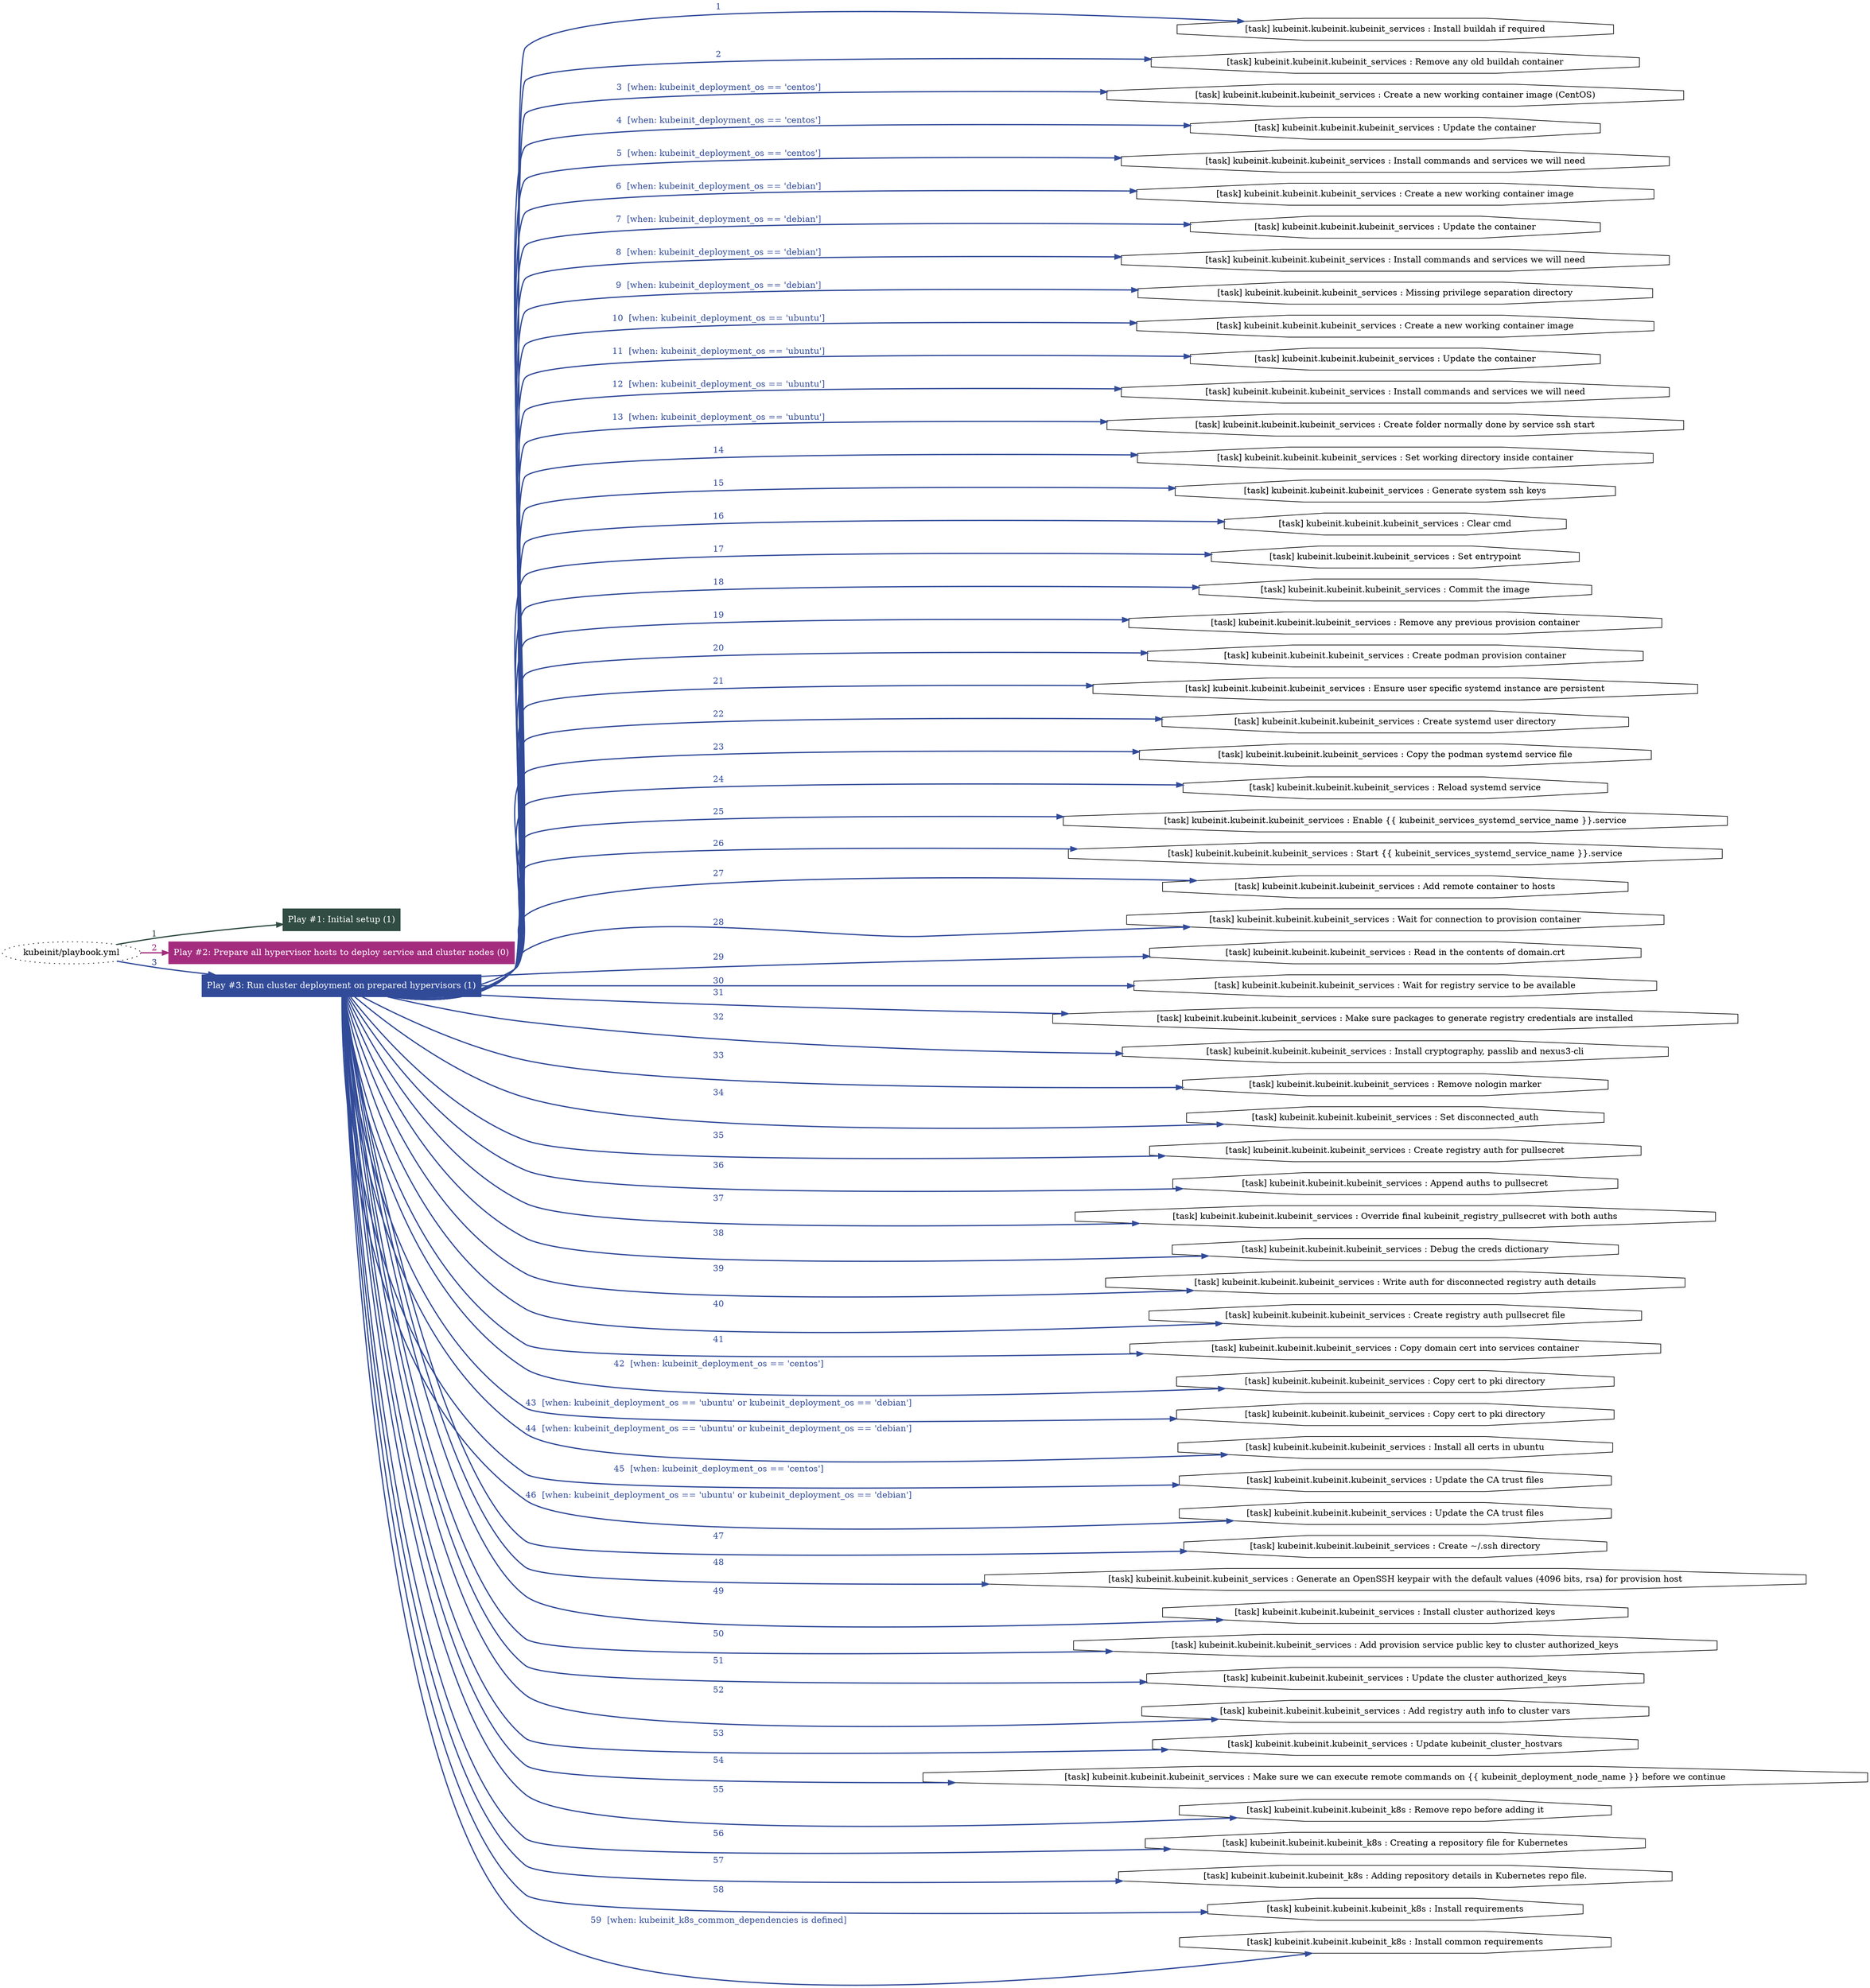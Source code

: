 digraph "kubeinit/playbook.yml "{
	graph [concentrate=true ordering=in rankdir=LR ratio=fill]
	edge [esep=5 sep=10]
	"kubeinit/playbook.yml" [id=root_node style=dotted]
	subgraph "Play #1: Initial setup (1) "{
		"Play #1: Initial setup (1)" [color="#304c43" fontcolor="#ffffff" id="play_4c361675-2ccd-4e3a-9730-d278a447b177" shape=box style=filled tooltip=localhost]
		"kubeinit/playbook.yml" -> "Play #1: Initial setup (1)" [label=1 color="#304c43" fontcolor="#304c43" id="edge_ea2b6cf7-b6ee-4f47-b026-4bc7d19e4ea7" style=bold]
	}
	subgraph "Play #2: Prepare all hypervisor hosts to deploy service and cluster nodes (0) "{
		"Play #2: Prepare all hypervisor hosts to deploy service and cluster nodes (0)" [color="#a42c7e" fontcolor="#ffffff" id="play_684c9bb8-cc2f-44a5-a1d9-09beeee3250e" shape=box style=filled tooltip=""]
		"kubeinit/playbook.yml" -> "Play #2: Prepare all hypervisor hosts to deploy service and cluster nodes (0)" [label=2 color="#a42c7e" fontcolor="#a42c7e" id="edge_92258394-5dae-44e9-9a3e-6a851a195025" style=bold]
	}
	subgraph "Play #3: Run cluster deployment on prepared hypervisors (1) "{
		"Play #3: Run cluster deployment on prepared hypervisors (1)" [color="#324b99" fontcolor="#ffffff" id="play_2f5b1942-d1b2-4388-88f4-be7b4ebcdee6" shape=box style=filled tooltip=localhost]
		"kubeinit/playbook.yml" -> "Play #3: Run cluster deployment on prepared hypervisors (1)" [label=3 color="#324b99" fontcolor="#324b99" id="edge_55c9189c-23e9-4cc6-be44-18572581a17d" style=bold]
		"task_38b94535-0232-43d9-b567-c523124a6682" [label="[task] kubeinit.kubeinit.kubeinit_services : Install buildah if required" id="task_38b94535-0232-43d9-b567-c523124a6682" shape=octagon tooltip="[task] kubeinit.kubeinit.kubeinit_services : Install buildah if required"]
		"Play #3: Run cluster deployment on prepared hypervisors (1)" -> "task_38b94535-0232-43d9-b567-c523124a6682" [label=1 color="#324b99" fontcolor="#324b99" id="edge_d7a3cab5-91b1-426e-be50-46156ba3369a" style=bold]
		"task_89713e4e-8779-49fa-b3d2-84dde89b46bc" [label="[task] kubeinit.kubeinit.kubeinit_services : Remove any old buildah container" id="task_89713e4e-8779-49fa-b3d2-84dde89b46bc" shape=octagon tooltip="[task] kubeinit.kubeinit.kubeinit_services : Remove any old buildah container"]
		"Play #3: Run cluster deployment on prepared hypervisors (1)" -> "task_89713e4e-8779-49fa-b3d2-84dde89b46bc" [label=2 color="#324b99" fontcolor="#324b99" id="edge_303d8046-b77e-4a90-871b-91448596e6d6" style=bold]
		"task_7e2550ec-0dd3-46d9-9e0e-d7a8339ed630" [label="[task] kubeinit.kubeinit.kubeinit_services : Create a new working container image (CentOS)" id="task_7e2550ec-0dd3-46d9-9e0e-d7a8339ed630" shape=octagon tooltip="[task] kubeinit.kubeinit.kubeinit_services : Create a new working container image (CentOS)"]
		"Play #3: Run cluster deployment on prepared hypervisors (1)" -> "task_7e2550ec-0dd3-46d9-9e0e-d7a8339ed630" [label="3  [when: kubeinit_deployment_os == 'centos']" color="#324b99" fontcolor="#324b99" id="edge_382f915c-02b4-4723-b899-cccbe967dcbc" style=bold]
		"task_1e496914-e1ee-43e4-8020-40ce90c49108" [label="[task] kubeinit.kubeinit.kubeinit_services : Update the container" id="task_1e496914-e1ee-43e4-8020-40ce90c49108" shape=octagon tooltip="[task] kubeinit.kubeinit.kubeinit_services : Update the container"]
		"Play #3: Run cluster deployment on prepared hypervisors (1)" -> "task_1e496914-e1ee-43e4-8020-40ce90c49108" [label="4  [when: kubeinit_deployment_os == 'centos']" color="#324b99" fontcolor="#324b99" id="edge_f335cbed-1eea-4fea-ab25-e55c25db96c1" style=bold]
		"task_97175fe7-ad37-493d-8742-8729d8a9339e" [label="[task] kubeinit.kubeinit.kubeinit_services : Install commands and services we will need" id="task_97175fe7-ad37-493d-8742-8729d8a9339e" shape=octagon tooltip="[task] kubeinit.kubeinit.kubeinit_services : Install commands and services we will need"]
		"Play #3: Run cluster deployment on prepared hypervisors (1)" -> "task_97175fe7-ad37-493d-8742-8729d8a9339e" [label="5  [when: kubeinit_deployment_os == 'centos']" color="#324b99" fontcolor="#324b99" id="edge_e98ef06b-4186-472a-a687-6355fb729c2a" style=bold]
		"task_1ef2dd07-0397-4392-9b82-027f1a170c19" [label="[task] kubeinit.kubeinit.kubeinit_services : Create a new working container image" id="task_1ef2dd07-0397-4392-9b82-027f1a170c19" shape=octagon tooltip="[task] kubeinit.kubeinit.kubeinit_services : Create a new working container image"]
		"Play #3: Run cluster deployment on prepared hypervisors (1)" -> "task_1ef2dd07-0397-4392-9b82-027f1a170c19" [label="6  [when: kubeinit_deployment_os == 'debian']" color="#324b99" fontcolor="#324b99" id="edge_8d230514-fd7a-41c6-96f2-1505c18a2b3e" style=bold]
		"task_a130b004-9a15-44af-9b9f-e3c3e3a84a4a" [label="[task] kubeinit.kubeinit.kubeinit_services : Update the container" id="task_a130b004-9a15-44af-9b9f-e3c3e3a84a4a" shape=octagon tooltip="[task] kubeinit.kubeinit.kubeinit_services : Update the container"]
		"Play #3: Run cluster deployment on prepared hypervisors (1)" -> "task_a130b004-9a15-44af-9b9f-e3c3e3a84a4a" [label="7  [when: kubeinit_deployment_os == 'debian']" color="#324b99" fontcolor="#324b99" id="edge_92cd36e3-ab47-4d10-801f-7c24a977c416" style=bold]
		"task_b8d65762-f229-48df-9ae8-c9b7ba24c9e7" [label="[task] kubeinit.kubeinit.kubeinit_services : Install commands and services we will need" id="task_b8d65762-f229-48df-9ae8-c9b7ba24c9e7" shape=octagon tooltip="[task] kubeinit.kubeinit.kubeinit_services : Install commands and services we will need"]
		"Play #3: Run cluster deployment on prepared hypervisors (1)" -> "task_b8d65762-f229-48df-9ae8-c9b7ba24c9e7" [label="8  [when: kubeinit_deployment_os == 'debian']" color="#324b99" fontcolor="#324b99" id="edge_01a88612-1432-4533-9995-49907e576c05" style=bold]
		"task_782d6b8c-5f35-4a2c-b737-903e524a4977" [label="[task] kubeinit.kubeinit.kubeinit_services : Missing privilege separation directory" id="task_782d6b8c-5f35-4a2c-b737-903e524a4977" shape=octagon tooltip="[task] kubeinit.kubeinit.kubeinit_services : Missing privilege separation directory"]
		"Play #3: Run cluster deployment on prepared hypervisors (1)" -> "task_782d6b8c-5f35-4a2c-b737-903e524a4977" [label="9  [when: kubeinit_deployment_os == 'debian']" color="#324b99" fontcolor="#324b99" id="edge_16e2b223-e380-43a7-950f-74c453da88d7" style=bold]
		"task_fbabed16-2c95-410f-b699-7ec55dacdb52" [label="[task] kubeinit.kubeinit.kubeinit_services : Create a new working container image" id="task_fbabed16-2c95-410f-b699-7ec55dacdb52" shape=octagon tooltip="[task] kubeinit.kubeinit.kubeinit_services : Create a new working container image"]
		"Play #3: Run cluster deployment on prepared hypervisors (1)" -> "task_fbabed16-2c95-410f-b699-7ec55dacdb52" [label="10  [when: kubeinit_deployment_os == 'ubuntu']" color="#324b99" fontcolor="#324b99" id="edge_1a48b5d1-6a67-4218-af6c-84bc68a9bd87" style=bold]
		"task_98ed776c-4a97-46ba-84f0-11ea2d2fbd2f" [label="[task] kubeinit.kubeinit.kubeinit_services : Update the container" id="task_98ed776c-4a97-46ba-84f0-11ea2d2fbd2f" shape=octagon tooltip="[task] kubeinit.kubeinit.kubeinit_services : Update the container"]
		"Play #3: Run cluster deployment on prepared hypervisors (1)" -> "task_98ed776c-4a97-46ba-84f0-11ea2d2fbd2f" [label="11  [when: kubeinit_deployment_os == 'ubuntu']" color="#324b99" fontcolor="#324b99" id="edge_5796cd55-2a7e-4a67-bc76-443d9488be60" style=bold]
		"task_4d830cbf-6f57-4509-b000-44229213b9d8" [label="[task] kubeinit.kubeinit.kubeinit_services : Install commands and services we will need" id="task_4d830cbf-6f57-4509-b000-44229213b9d8" shape=octagon tooltip="[task] kubeinit.kubeinit.kubeinit_services : Install commands and services we will need"]
		"Play #3: Run cluster deployment on prepared hypervisors (1)" -> "task_4d830cbf-6f57-4509-b000-44229213b9d8" [label="12  [when: kubeinit_deployment_os == 'ubuntu']" color="#324b99" fontcolor="#324b99" id="edge_b4c645fc-8f27-444b-9c8c-56d70f44bdc6" style=bold]
		"task_8bc311aa-51d4-4668-b3d4-dc11658dd53c" [label="[task] kubeinit.kubeinit.kubeinit_services : Create folder normally done by service ssh start" id="task_8bc311aa-51d4-4668-b3d4-dc11658dd53c" shape=octagon tooltip="[task] kubeinit.kubeinit.kubeinit_services : Create folder normally done by service ssh start"]
		"Play #3: Run cluster deployment on prepared hypervisors (1)" -> "task_8bc311aa-51d4-4668-b3d4-dc11658dd53c" [label="13  [when: kubeinit_deployment_os == 'ubuntu']" color="#324b99" fontcolor="#324b99" id="edge_d775a9fb-ac75-4cb7-af7a-f4c0292b590a" style=bold]
		"task_d4bc04c7-e602-4d98-af2e-7ef85c83d7f4" [label="[task] kubeinit.kubeinit.kubeinit_services : Set working directory inside container" id="task_d4bc04c7-e602-4d98-af2e-7ef85c83d7f4" shape=octagon tooltip="[task] kubeinit.kubeinit.kubeinit_services : Set working directory inside container"]
		"Play #3: Run cluster deployment on prepared hypervisors (1)" -> "task_d4bc04c7-e602-4d98-af2e-7ef85c83d7f4" [label=14 color="#324b99" fontcolor="#324b99" id="edge_f20fff03-dfcd-40cd-bfda-d8c50247a5b9" style=bold]
		"task_f1777cd4-b71c-4aee-80dc-1e8ba1ee1fad" [label="[task] kubeinit.kubeinit.kubeinit_services : Generate system ssh keys" id="task_f1777cd4-b71c-4aee-80dc-1e8ba1ee1fad" shape=octagon tooltip="[task] kubeinit.kubeinit.kubeinit_services : Generate system ssh keys"]
		"Play #3: Run cluster deployment on prepared hypervisors (1)" -> "task_f1777cd4-b71c-4aee-80dc-1e8ba1ee1fad" [label=15 color="#324b99" fontcolor="#324b99" id="edge_0f663b31-56c6-48c3-8c2d-3f929173c20c" style=bold]
		"task_f499fa84-a618-4685-8a3c-ff41c50012c5" [label="[task] kubeinit.kubeinit.kubeinit_services : Clear cmd" id="task_f499fa84-a618-4685-8a3c-ff41c50012c5" shape=octagon tooltip="[task] kubeinit.kubeinit.kubeinit_services : Clear cmd"]
		"Play #3: Run cluster deployment on prepared hypervisors (1)" -> "task_f499fa84-a618-4685-8a3c-ff41c50012c5" [label=16 color="#324b99" fontcolor="#324b99" id="edge_aac7ab60-1cd3-4909-bd13-118c8dd5ed7a" style=bold]
		"task_b7036e3c-d19b-418c-82fb-efb03e54daf4" [label="[task] kubeinit.kubeinit.kubeinit_services : Set entrypoint" id="task_b7036e3c-d19b-418c-82fb-efb03e54daf4" shape=octagon tooltip="[task] kubeinit.kubeinit.kubeinit_services : Set entrypoint"]
		"Play #3: Run cluster deployment on prepared hypervisors (1)" -> "task_b7036e3c-d19b-418c-82fb-efb03e54daf4" [label=17 color="#324b99" fontcolor="#324b99" id="edge_24b32a2c-5b17-41ad-9c91-8b4a06af23e6" style=bold]
		"task_a6bb8400-ab63-4841-99b7-97275cc6b3b5" [label="[task] kubeinit.kubeinit.kubeinit_services : Commit the image" id="task_a6bb8400-ab63-4841-99b7-97275cc6b3b5" shape=octagon tooltip="[task] kubeinit.kubeinit.kubeinit_services : Commit the image"]
		"Play #3: Run cluster deployment on prepared hypervisors (1)" -> "task_a6bb8400-ab63-4841-99b7-97275cc6b3b5" [label=18 color="#324b99" fontcolor="#324b99" id="edge_e484d599-2408-4ea1-8196-7ee10e1f09ae" style=bold]
		"task_dde4ee00-4869-45e7-968d-fdb154908f71" [label="[task] kubeinit.kubeinit.kubeinit_services : Remove any previous provision container" id="task_dde4ee00-4869-45e7-968d-fdb154908f71" shape=octagon tooltip="[task] kubeinit.kubeinit.kubeinit_services : Remove any previous provision container"]
		"Play #3: Run cluster deployment on prepared hypervisors (1)" -> "task_dde4ee00-4869-45e7-968d-fdb154908f71" [label=19 color="#324b99" fontcolor="#324b99" id="edge_13eb8ee1-5eb7-4627-9880-8e2558b42389" style=bold]
		"task_f2e3c16d-074d-47a9-8ec7-ef2e6b350144" [label="[task] kubeinit.kubeinit.kubeinit_services : Create podman provision container" id="task_f2e3c16d-074d-47a9-8ec7-ef2e6b350144" shape=octagon tooltip="[task] kubeinit.kubeinit.kubeinit_services : Create podman provision container"]
		"Play #3: Run cluster deployment on prepared hypervisors (1)" -> "task_f2e3c16d-074d-47a9-8ec7-ef2e6b350144" [label=20 color="#324b99" fontcolor="#324b99" id="edge_52216054-4dcf-4943-9291-8f4e334493a0" style=bold]
		"task_472b4e1d-cbd6-4316-839b-b77519f9c14a" [label="[task] kubeinit.kubeinit.kubeinit_services : Ensure user specific systemd instance are persistent" id="task_472b4e1d-cbd6-4316-839b-b77519f9c14a" shape=octagon tooltip="[task] kubeinit.kubeinit.kubeinit_services : Ensure user specific systemd instance are persistent"]
		"Play #3: Run cluster deployment on prepared hypervisors (1)" -> "task_472b4e1d-cbd6-4316-839b-b77519f9c14a" [label=21 color="#324b99" fontcolor="#324b99" id="edge_04dd02e4-886b-4806-9a1a-a5dd25bce48b" style=bold]
		"task_f0061289-775e-4efe-8e80-3f678a9b77ea" [label="[task] kubeinit.kubeinit.kubeinit_services : Create systemd user directory" id="task_f0061289-775e-4efe-8e80-3f678a9b77ea" shape=octagon tooltip="[task] kubeinit.kubeinit.kubeinit_services : Create systemd user directory"]
		"Play #3: Run cluster deployment on prepared hypervisors (1)" -> "task_f0061289-775e-4efe-8e80-3f678a9b77ea" [label=22 color="#324b99" fontcolor="#324b99" id="edge_85d221af-a2e6-46db-952f-7e31370028d1" style=bold]
		"task_25c5036b-ccc3-4b53-aff5-5ea87ddbd71e" [label="[task] kubeinit.kubeinit.kubeinit_services : Copy the podman systemd service file" id="task_25c5036b-ccc3-4b53-aff5-5ea87ddbd71e" shape=octagon tooltip="[task] kubeinit.kubeinit.kubeinit_services : Copy the podman systemd service file"]
		"Play #3: Run cluster deployment on prepared hypervisors (1)" -> "task_25c5036b-ccc3-4b53-aff5-5ea87ddbd71e" [label=23 color="#324b99" fontcolor="#324b99" id="edge_d9784369-3404-4244-a295-73212380f9a4" style=bold]
		"task_856298e9-2c10-41af-aa8d-a82bf6420174" [label="[task] kubeinit.kubeinit.kubeinit_services : Reload systemd service" id="task_856298e9-2c10-41af-aa8d-a82bf6420174" shape=octagon tooltip="[task] kubeinit.kubeinit.kubeinit_services : Reload systemd service"]
		"Play #3: Run cluster deployment on prepared hypervisors (1)" -> "task_856298e9-2c10-41af-aa8d-a82bf6420174" [label=24 color="#324b99" fontcolor="#324b99" id="edge_b1e323c1-b717-467c-9885-2c55a049018d" style=bold]
		"task_60297ba6-382f-4786-a5ec-da4fc9e34121" [label="[task] kubeinit.kubeinit.kubeinit_services : Enable {{ kubeinit_services_systemd_service_name }}.service" id="task_60297ba6-382f-4786-a5ec-da4fc9e34121" shape=octagon tooltip="[task] kubeinit.kubeinit.kubeinit_services : Enable {{ kubeinit_services_systemd_service_name }}.service"]
		"Play #3: Run cluster deployment on prepared hypervisors (1)" -> "task_60297ba6-382f-4786-a5ec-da4fc9e34121" [label=25 color="#324b99" fontcolor="#324b99" id="edge_6101b830-7ffb-4c6d-aa15-c9c07e127af5" style=bold]
		"task_6b29afd7-1afb-4fd1-b9b2-2da448e6af09" [label="[task] kubeinit.kubeinit.kubeinit_services : Start {{ kubeinit_services_systemd_service_name }}.service" id="task_6b29afd7-1afb-4fd1-b9b2-2da448e6af09" shape=octagon tooltip="[task] kubeinit.kubeinit.kubeinit_services : Start {{ kubeinit_services_systemd_service_name }}.service"]
		"Play #3: Run cluster deployment on prepared hypervisors (1)" -> "task_6b29afd7-1afb-4fd1-b9b2-2da448e6af09" [label=26 color="#324b99" fontcolor="#324b99" id="edge_11f95d6a-cd68-403f-8d3b-8c34a3e025bc" style=bold]
		"task_b27d8f02-54b7-424f-a9c7-f26e894c6639" [label="[task] kubeinit.kubeinit.kubeinit_services : Add remote container to hosts" id="task_b27d8f02-54b7-424f-a9c7-f26e894c6639" shape=octagon tooltip="[task] kubeinit.kubeinit.kubeinit_services : Add remote container to hosts"]
		"Play #3: Run cluster deployment on prepared hypervisors (1)" -> "task_b27d8f02-54b7-424f-a9c7-f26e894c6639" [label=27 color="#324b99" fontcolor="#324b99" id="edge_1688de35-8c7f-4d25-ac99-003911343129" style=bold]
		"task_63df76b7-b196-4b67-88a4-404ec07586c4" [label="[task] kubeinit.kubeinit.kubeinit_services : Wait for connection to provision container" id="task_63df76b7-b196-4b67-88a4-404ec07586c4" shape=octagon tooltip="[task] kubeinit.kubeinit.kubeinit_services : Wait for connection to provision container"]
		"Play #3: Run cluster deployment on prepared hypervisors (1)" -> "task_63df76b7-b196-4b67-88a4-404ec07586c4" [label=28 color="#324b99" fontcolor="#324b99" id="edge_eb3eb53e-a555-4049-be16-45b9d9332e65" style=bold]
		"task_37556bf6-be4c-44ad-9db5-541f731eed59" [label="[task] kubeinit.kubeinit.kubeinit_services : Read in the contents of domain.crt" id="task_37556bf6-be4c-44ad-9db5-541f731eed59" shape=octagon tooltip="[task] kubeinit.kubeinit.kubeinit_services : Read in the contents of domain.crt"]
		"Play #3: Run cluster deployment on prepared hypervisors (1)" -> "task_37556bf6-be4c-44ad-9db5-541f731eed59" [label=29 color="#324b99" fontcolor="#324b99" id="edge_7f845a5f-ef9d-4124-8bda-9431c8c08d59" style=bold]
		"task_5aae9b1a-984e-4dbb-b6ff-5b516bbb5bf6" [label="[task] kubeinit.kubeinit.kubeinit_services : Wait for registry service to be available" id="task_5aae9b1a-984e-4dbb-b6ff-5b516bbb5bf6" shape=octagon tooltip="[task] kubeinit.kubeinit.kubeinit_services : Wait for registry service to be available"]
		"Play #3: Run cluster deployment on prepared hypervisors (1)" -> "task_5aae9b1a-984e-4dbb-b6ff-5b516bbb5bf6" [label=30 color="#324b99" fontcolor="#324b99" id="edge_160e58af-f58d-457c-843f-f45cd14a69b3" style=bold]
		"task_a0c72a7f-4672-4428-a131-8ac503548608" [label="[task] kubeinit.kubeinit.kubeinit_services : Make sure packages to generate registry credentials are installed" id="task_a0c72a7f-4672-4428-a131-8ac503548608" shape=octagon tooltip="[task] kubeinit.kubeinit.kubeinit_services : Make sure packages to generate registry credentials are installed"]
		"Play #3: Run cluster deployment on prepared hypervisors (1)" -> "task_a0c72a7f-4672-4428-a131-8ac503548608" [label=31 color="#324b99" fontcolor="#324b99" id="edge_a3f69e63-d098-4e73-b4e7-354d926910ba" style=bold]
		"task_9eae7b4e-becc-42ce-9386-78b0bb55b4fd" [label="[task] kubeinit.kubeinit.kubeinit_services : Install cryptography, passlib and nexus3-cli" id="task_9eae7b4e-becc-42ce-9386-78b0bb55b4fd" shape=octagon tooltip="[task] kubeinit.kubeinit.kubeinit_services : Install cryptography, passlib and nexus3-cli"]
		"Play #3: Run cluster deployment on prepared hypervisors (1)" -> "task_9eae7b4e-becc-42ce-9386-78b0bb55b4fd" [label=32 color="#324b99" fontcolor="#324b99" id="edge_f120fb73-b21d-4ce0-9b7f-8481c9109ee2" style=bold]
		"task_d4cead08-fb60-44fa-aeb7-2c54a3400de9" [label="[task] kubeinit.kubeinit.kubeinit_services : Remove nologin marker" id="task_d4cead08-fb60-44fa-aeb7-2c54a3400de9" shape=octagon tooltip="[task] kubeinit.kubeinit.kubeinit_services : Remove nologin marker"]
		"Play #3: Run cluster deployment on prepared hypervisors (1)" -> "task_d4cead08-fb60-44fa-aeb7-2c54a3400de9" [label=33 color="#324b99" fontcolor="#324b99" id="edge_807dbb3c-4cca-4f8b-9ec4-c5370b30ac56" style=bold]
		"task_7d04d5df-d454-4b64-aa57-c4f9c5775cca" [label="[task] kubeinit.kubeinit.kubeinit_services : Set disconnected_auth" id="task_7d04d5df-d454-4b64-aa57-c4f9c5775cca" shape=octagon tooltip="[task] kubeinit.kubeinit.kubeinit_services : Set disconnected_auth"]
		"Play #3: Run cluster deployment on prepared hypervisors (1)" -> "task_7d04d5df-d454-4b64-aa57-c4f9c5775cca" [label=34 color="#324b99" fontcolor="#324b99" id="edge_904f1952-4bcb-49a9-b3d0-0dfee055edfc" style=bold]
		"task_2ccc4168-98a6-4b9e-ba61-fa7b25b1ee94" [label="[task] kubeinit.kubeinit.kubeinit_services : Create registry auth for pullsecret" id="task_2ccc4168-98a6-4b9e-ba61-fa7b25b1ee94" shape=octagon tooltip="[task] kubeinit.kubeinit.kubeinit_services : Create registry auth for pullsecret"]
		"Play #3: Run cluster deployment on prepared hypervisors (1)" -> "task_2ccc4168-98a6-4b9e-ba61-fa7b25b1ee94" [label=35 color="#324b99" fontcolor="#324b99" id="edge_be90266c-d029-46e9-859b-247288b2a8b6" style=bold]
		"task_60cdad59-d6eb-4eb0-a69b-a0ae35f4f64e" [label="[task] kubeinit.kubeinit.kubeinit_services : Append auths to pullsecret" id="task_60cdad59-d6eb-4eb0-a69b-a0ae35f4f64e" shape=octagon tooltip="[task] kubeinit.kubeinit.kubeinit_services : Append auths to pullsecret"]
		"Play #3: Run cluster deployment on prepared hypervisors (1)" -> "task_60cdad59-d6eb-4eb0-a69b-a0ae35f4f64e" [label=36 color="#324b99" fontcolor="#324b99" id="edge_c52d346c-e887-4a1d-a9a5-47352c3a87a7" style=bold]
		"task_4b6e09dd-cc59-4e1c-b403-7e7b0ae52721" [label="[task] kubeinit.kubeinit.kubeinit_services : Override final kubeinit_registry_pullsecret with both auths" id="task_4b6e09dd-cc59-4e1c-b403-7e7b0ae52721" shape=octagon tooltip="[task] kubeinit.kubeinit.kubeinit_services : Override final kubeinit_registry_pullsecret with both auths"]
		"Play #3: Run cluster deployment on prepared hypervisors (1)" -> "task_4b6e09dd-cc59-4e1c-b403-7e7b0ae52721" [label=37 color="#324b99" fontcolor="#324b99" id="edge_94ee5ec3-9a59-4171-9623-d58ad43a5939" style=bold]
		"task_ba595dfc-d0c6-495b-a3f2-27ba96425fec" [label="[task] kubeinit.kubeinit.kubeinit_services : Debug the creds dictionary" id="task_ba595dfc-d0c6-495b-a3f2-27ba96425fec" shape=octagon tooltip="[task] kubeinit.kubeinit.kubeinit_services : Debug the creds dictionary"]
		"Play #3: Run cluster deployment on prepared hypervisors (1)" -> "task_ba595dfc-d0c6-495b-a3f2-27ba96425fec" [label=38 color="#324b99" fontcolor="#324b99" id="edge_3295e585-b928-4437-8c5c-474ef1294e9f" style=bold]
		"task_186c0039-b7ce-4cd1-81cd-26fd97235177" [label="[task] kubeinit.kubeinit.kubeinit_services : Write auth for disconnected registry auth details" id="task_186c0039-b7ce-4cd1-81cd-26fd97235177" shape=octagon tooltip="[task] kubeinit.kubeinit.kubeinit_services : Write auth for disconnected registry auth details"]
		"Play #3: Run cluster deployment on prepared hypervisors (1)" -> "task_186c0039-b7ce-4cd1-81cd-26fd97235177" [label=39 color="#324b99" fontcolor="#324b99" id="edge_99d68b3f-0b65-4624-baa3-32779d1b17d0" style=bold]
		"task_097240a5-7d4a-4ca3-8cdd-2eb2243a19e0" [label="[task] kubeinit.kubeinit.kubeinit_services : Create registry auth pullsecret file" id="task_097240a5-7d4a-4ca3-8cdd-2eb2243a19e0" shape=octagon tooltip="[task] kubeinit.kubeinit.kubeinit_services : Create registry auth pullsecret file"]
		"Play #3: Run cluster deployment on prepared hypervisors (1)" -> "task_097240a5-7d4a-4ca3-8cdd-2eb2243a19e0" [label=40 color="#324b99" fontcolor="#324b99" id="edge_e5867f55-8a94-410d-9b78-ec0d916fd313" style=bold]
		"task_0dba7b59-512b-43bc-8e3d-3fd017de4da5" [label="[task] kubeinit.kubeinit.kubeinit_services : Copy domain cert into services container" id="task_0dba7b59-512b-43bc-8e3d-3fd017de4da5" shape=octagon tooltip="[task] kubeinit.kubeinit.kubeinit_services : Copy domain cert into services container"]
		"Play #3: Run cluster deployment on prepared hypervisors (1)" -> "task_0dba7b59-512b-43bc-8e3d-3fd017de4da5" [label=41 color="#324b99" fontcolor="#324b99" id="edge_22d8d2ea-f4ff-4fc2-9426-7b91a96771e1" style=bold]
		"task_f07b5afa-9d24-4aa1-bccd-9b1c9d7b751d" [label="[task] kubeinit.kubeinit.kubeinit_services : Copy cert to pki directory" id="task_f07b5afa-9d24-4aa1-bccd-9b1c9d7b751d" shape=octagon tooltip="[task] kubeinit.kubeinit.kubeinit_services : Copy cert to pki directory"]
		"Play #3: Run cluster deployment on prepared hypervisors (1)" -> "task_f07b5afa-9d24-4aa1-bccd-9b1c9d7b751d" [label="42  [when: kubeinit_deployment_os == 'centos']" color="#324b99" fontcolor="#324b99" id="edge_36ae0f1b-206d-4275-9d76-10c57d90be10" style=bold]
		"task_42d18afa-d28d-4209-9a5a-5ad9ab1ddc18" [label="[task] kubeinit.kubeinit.kubeinit_services : Copy cert to pki directory" id="task_42d18afa-d28d-4209-9a5a-5ad9ab1ddc18" shape=octagon tooltip="[task] kubeinit.kubeinit.kubeinit_services : Copy cert to pki directory"]
		"Play #3: Run cluster deployment on prepared hypervisors (1)" -> "task_42d18afa-d28d-4209-9a5a-5ad9ab1ddc18" [label="43  [when: kubeinit_deployment_os == 'ubuntu' or kubeinit_deployment_os == 'debian']" color="#324b99" fontcolor="#324b99" id="edge_3491082a-4de0-498b-bb9f-3c247ef17ca0" style=bold]
		"task_701b6603-8a12-4b20-b127-ebba596b323c" [label="[task] kubeinit.kubeinit.kubeinit_services : Install all certs in ubuntu" id="task_701b6603-8a12-4b20-b127-ebba596b323c" shape=octagon tooltip="[task] kubeinit.kubeinit.kubeinit_services : Install all certs in ubuntu"]
		"Play #3: Run cluster deployment on prepared hypervisors (1)" -> "task_701b6603-8a12-4b20-b127-ebba596b323c" [label="44  [when: kubeinit_deployment_os == 'ubuntu' or kubeinit_deployment_os == 'debian']" color="#324b99" fontcolor="#324b99" id="edge_6e6b222c-8f51-4838-a135-76a8113e6137" style=bold]
		"task_d1da21a8-7577-47e2-9ac2-cf1380bf4353" [label="[task] kubeinit.kubeinit.kubeinit_services : Update the CA trust files" id="task_d1da21a8-7577-47e2-9ac2-cf1380bf4353" shape=octagon tooltip="[task] kubeinit.kubeinit.kubeinit_services : Update the CA trust files"]
		"Play #3: Run cluster deployment on prepared hypervisors (1)" -> "task_d1da21a8-7577-47e2-9ac2-cf1380bf4353" [label="45  [when: kubeinit_deployment_os == 'centos']" color="#324b99" fontcolor="#324b99" id="edge_7bcc45c7-49c6-4f3e-9f2e-f0ed746d02bf" style=bold]
		"task_27b2ce60-0a99-4c88-bfb3-82e25dc00b3e" [label="[task] kubeinit.kubeinit.kubeinit_services : Update the CA trust files" id="task_27b2ce60-0a99-4c88-bfb3-82e25dc00b3e" shape=octagon tooltip="[task] kubeinit.kubeinit.kubeinit_services : Update the CA trust files"]
		"Play #3: Run cluster deployment on prepared hypervisors (1)" -> "task_27b2ce60-0a99-4c88-bfb3-82e25dc00b3e" [label="46  [when: kubeinit_deployment_os == 'ubuntu' or kubeinit_deployment_os == 'debian']" color="#324b99" fontcolor="#324b99" id="edge_a31c940f-5bbb-4963-b9e4-55d7e01956ff" style=bold]
		"task_df6ba82e-da2d-4b16-bf1b-e5a530a44c6e" [label="[task] kubeinit.kubeinit.kubeinit_services : Create ~/.ssh directory" id="task_df6ba82e-da2d-4b16-bf1b-e5a530a44c6e" shape=octagon tooltip="[task] kubeinit.kubeinit.kubeinit_services : Create ~/.ssh directory"]
		"Play #3: Run cluster deployment on prepared hypervisors (1)" -> "task_df6ba82e-da2d-4b16-bf1b-e5a530a44c6e" [label=47 color="#324b99" fontcolor="#324b99" id="edge_4eec0d35-7e5f-42bc-9c2a-9dfed775e52f" style=bold]
		"task_4f96b1a6-25bc-4e59-8948-25ce6a2df9cd" [label="[task] kubeinit.kubeinit.kubeinit_services : Generate an OpenSSH keypair with the default values (4096 bits, rsa) for provision host" id="task_4f96b1a6-25bc-4e59-8948-25ce6a2df9cd" shape=octagon tooltip="[task] kubeinit.kubeinit.kubeinit_services : Generate an OpenSSH keypair with the default values (4096 bits, rsa) for provision host"]
		"Play #3: Run cluster deployment on prepared hypervisors (1)" -> "task_4f96b1a6-25bc-4e59-8948-25ce6a2df9cd" [label=48 color="#324b99" fontcolor="#324b99" id="edge_8498bbb4-60df-4ea4-98b6-0f12d6fb52ec" style=bold]
		"task_9b0edde5-bc7b-4408-9a18-8eaa4e1c4855" [label="[task] kubeinit.kubeinit.kubeinit_services : Install cluster authorized keys" id="task_9b0edde5-bc7b-4408-9a18-8eaa4e1c4855" shape=octagon tooltip="[task] kubeinit.kubeinit.kubeinit_services : Install cluster authorized keys"]
		"Play #3: Run cluster deployment on prepared hypervisors (1)" -> "task_9b0edde5-bc7b-4408-9a18-8eaa4e1c4855" [label=49 color="#324b99" fontcolor="#324b99" id="edge_454554ab-0bfc-45b5-82ec-8dc4aad3d8ae" style=bold]
		"task_df5a1e03-b41c-4081-81ed-311d6048f0bc" [label="[task] kubeinit.kubeinit.kubeinit_services : Add provision service public key to cluster authorized_keys" id="task_df5a1e03-b41c-4081-81ed-311d6048f0bc" shape=octagon tooltip="[task] kubeinit.kubeinit.kubeinit_services : Add provision service public key to cluster authorized_keys"]
		"Play #3: Run cluster deployment on prepared hypervisors (1)" -> "task_df5a1e03-b41c-4081-81ed-311d6048f0bc" [label=50 color="#324b99" fontcolor="#324b99" id="edge_2f1f32ec-2616-44b3-89e4-ad2975909e64" style=bold]
		"task_9804a6e6-cad9-4a50-9e17-7faa2122c79b" [label="[task] kubeinit.kubeinit.kubeinit_services : Update the cluster authorized_keys" id="task_9804a6e6-cad9-4a50-9e17-7faa2122c79b" shape=octagon tooltip="[task] kubeinit.kubeinit.kubeinit_services : Update the cluster authorized_keys"]
		"Play #3: Run cluster deployment on prepared hypervisors (1)" -> "task_9804a6e6-cad9-4a50-9e17-7faa2122c79b" [label=51 color="#324b99" fontcolor="#324b99" id="edge_f52e1ca7-f01c-481e-943d-7b72eea4a413" style=bold]
		"task_ae920a41-b5b9-4189-8c44-547dd03a6c5c" [label="[task] kubeinit.kubeinit.kubeinit_services : Add registry auth info to cluster vars" id="task_ae920a41-b5b9-4189-8c44-547dd03a6c5c" shape=octagon tooltip="[task] kubeinit.kubeinit.kubeinit_services : Add registry auth info to cluster vars"]
		"Play #3: Run cluster deployment on prepared hypervisors (1)" -> "task_ae920a41-b5b9-4189-8c44-547dd03a6c5c" [label=52 color="#324b99" fontcolor="#324b99" id="edge_689e68e3-7325-4c47-b47f-4e92751c7fe9" style=bold]
		"task_24324c1b-e259-4a99-8ba1-c92066aa0507" [label="[task] kubeinit.kubeinit.kubeinit_services : Update kubeinit_cluster_hostvars" id="task_24324c1b-e259-4a99-8ba1-c92066aa0507" shape=octagon tooltip="[task] kubeinit.kubeinit.kubeinit_services : Update kubeinit_cluster_hostvars"]
		"Play #3: Run cluster deployment on prepared hypervisors (1)" -> "task_24324c1b-e259-4a99-8ba1-c92066aa0507" [label=53 color="#324b99" fontcolor="#324b99" id="edge_510ad1dd-08fd-4018-9e46-247afc0fd8a7" style=bold]
		"task_3f710cce-51a7-4ddc-ab0a-42307154a80c" [label="[task] kubeinit.kubeinit.kubeinit_services : Make sure we can execute remote commands on {{ kubeinit_deployment_node_name }} before we continue" id="task_3f710cce-51a7-4ddc-ab0a-42307154a80c" shape=octagon tooltip="[task] kubeinit.kubeinit.kubeinit_services : Make sure we can execute remote commands on {{ kubeinit_deployment_node_name }} before we continue"]
		"Play #3: Run cluster deployment on prepared hypervisors (1)" -> "task_3f710cce-51a7-4ddc-ab0a-42307154a80c" [label=54 color="#324b99" fontcolor="#324b99" id="edge_3018a0b0-f837-417f-a4db-30c5c1fdb7bc" style=bold]
		"task_19792301-8d74-4e27-88d4-6be06f635257" [label="[task] kubeinit.kubeinit.kubeinit_k8s : Remove repo before adding it" id="task_19792301-8d74-4e27-88d4-6be06f635257" shape=octagon tooltip="[task] kubeinit.kubeinit.kubeinit_k8s : Remove repo before adding it"]
		"Play #3: Run cluster deployment on prepared hypervisors (1)" -> "task_19792301-8d74-4e27-88d4-6be06f635257" [label=55 color="#324b99" fontcolor="#324b99" id="edge_cf77a05e-698d-4e9a-825f-f85dd17ce750" style=bold]
		"task_fd35369e-e5e6-4e6a-b09a-ece3a6c38409" [label="[task] kubeinit.kubeinit.kubeinit_k8s : Creating a repository file for Kubernetes" id="task_fd35369e-e5e6-4e6a-b09a-ece3a6c38409" shape=octagon tooltip="[task] kubeinit.kubeinit.kubeinit_k8s : Creating a repository file for Kubernetes"]
		"Play #3: Run cluster deployment on prepared hypervisors (1)" -> "task_fd35369e-e5e6-4e6a-b09a-ece3a6c38409" [label=56 color="#324b99" fontcolor="#324b99" id="edge_17ef8a47-8507-4e08-9378-693f7ed60cae" style=bold]
		"task_e139a30f-aa12-484e-a4a6-b4f3feca9ffa" [label="[task] kubeinit.kubeinit.kubeinit_k8s : Adding repository details in Kubernetes repo file." id="task_e139a30f-aa12-484e-a4a6-b4f3feca9ffa" shape=octagon tooltip="[task] kubeinit.kubeinit.kubeinit_k8s : Adding repository details in Kubernetes repo file."]
		"Play #3: Run cluster deployment on prepared hypervisors (1)" -> "task_e139a30f-aa12-484e-a4a6-b4f3feca9ffa" [label=57 color="#324b99" fontcolor="#324b99" id="edge_29d000fb-48d4-4df3-9f0b-0bc2f2151d69" style=bold]
		"task_3d9f4dc9-839d-4e33-955f-0a758b42acd3" [label="[task] kubeinit.kubeinit.kubeinit_k8s : Install requirements" id="task_3d9f4dc9-839d-4e33-955f-0a758b42acd3" shape=octagon tooltip="[task] kubeinit.kubeinit.kubeinit_k8s : Install requirements"]
		"Play #3: Run cluster deployment on prepared hypervisors (1)" -> "task_3d9f4dc9-839d-4e33-955f-0a758b42acd3" [label=58 color="#324b99" fontcolor="#324b99" id="edge_fad6d483-f2a1-4bad-9e9f-fd7cba1072d3" style=bold]
		"task_ba07d541-160c-42f6-8895-ccd7ef2b68cd" [label="[task] kubeinit.kubeinit.kubeinit_k8s : Install common requirements" id="task_ba07d541-160c-42f6-8895-ccd7ef2b68cd" shape=octagon tooltip="[task] kubeinit.kubeinit.kubeinit_k8s : Install common requirements"]
		"Play #3: Run cluster deployment on prepared hypervisors (1)" -> "task_ba07d541-160c-42f6-8895-ccd7ef2b68cd" [label="59  [when: kubeinit_k8s_common_dependencies is defined]" color="#324b99" fontcolor="#324b99" id="edge_4ab831a1-82bb-42e5-b968-6758a4c711d0" style=bold]
	}
}
